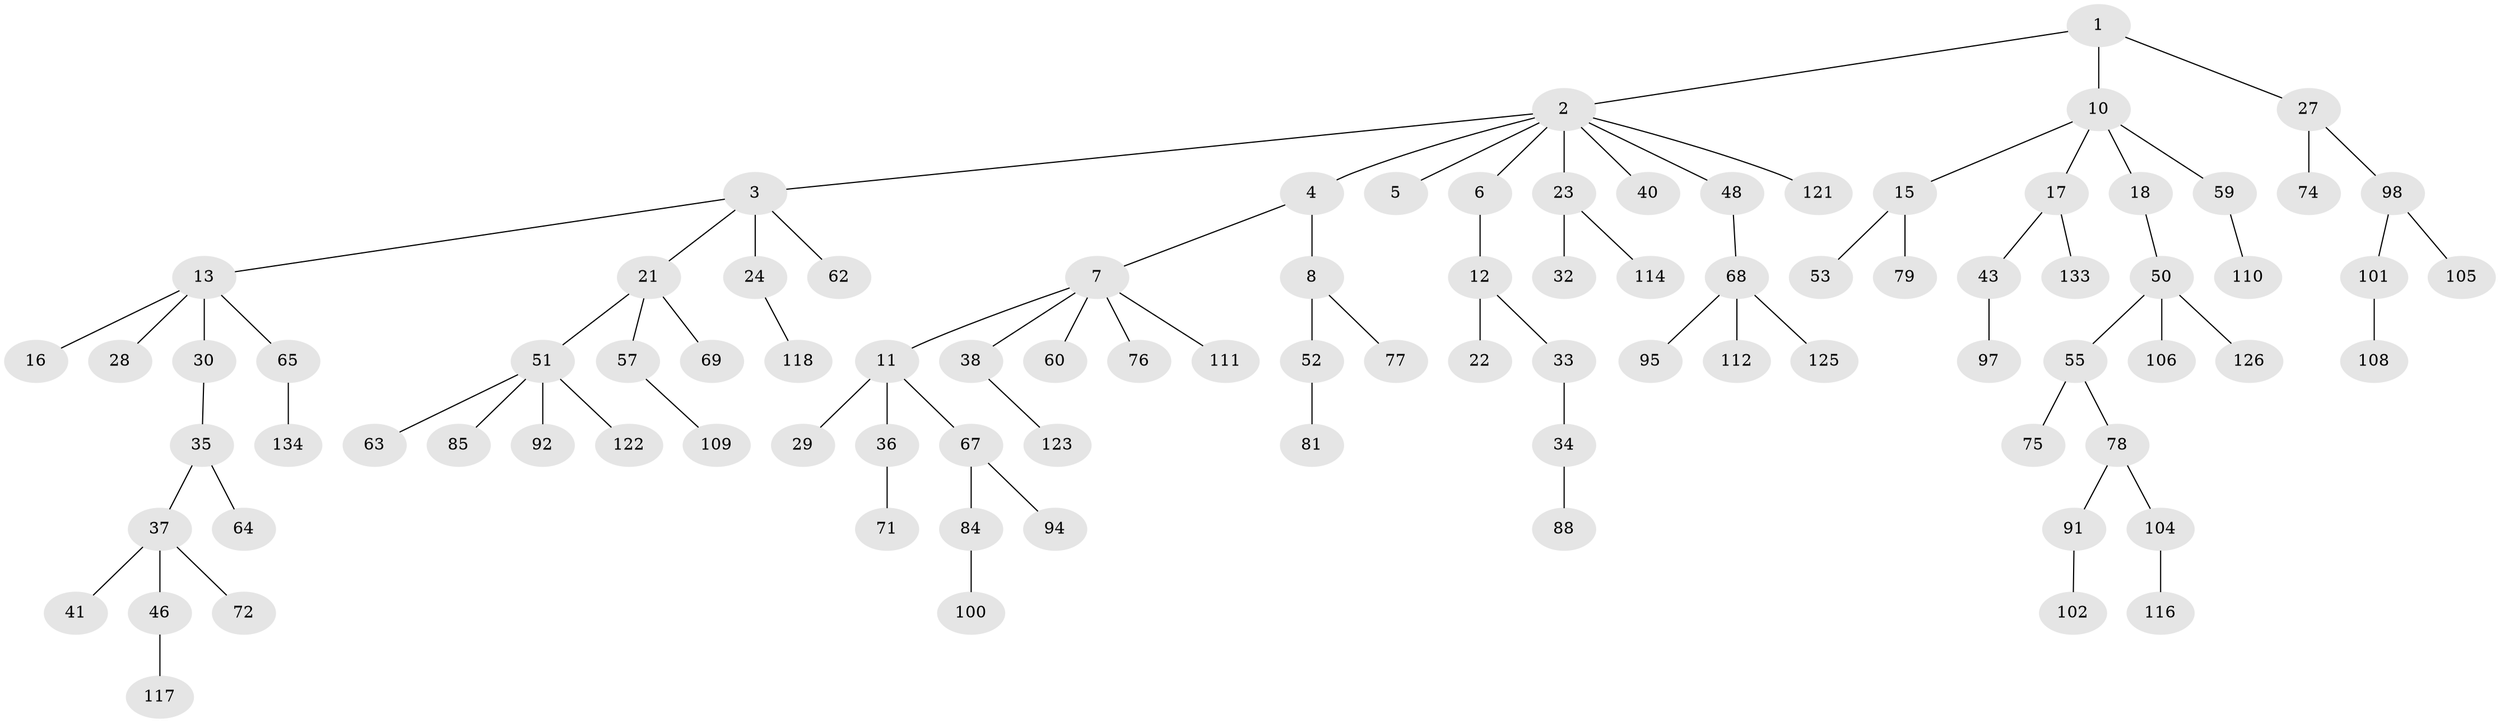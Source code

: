// Generated by graph-tools (version 1.1) at 2025/52/02/27/25 19:52:12]
// undirected, 91 vertices, 90 edges
graph export_dot {
graph [start="1"]
  node [color=gray90,style=filled];
  1 [super="+80"];
  2 [super="+9"];
  3;
  4 [super="+19"];
  5 [super="+26"];
  6;
  7 [super="+14"];
  8 [super="+44"];
  10 [super="+128"];
  11 [super="+73"];
  12 [super="+20"];
  13 [super="+31"];
  15 [super="+39"];
  16 [super="+113"];
  17 [super="+107"];
  18;
  21 [super="+25"];
  22;
  23;
  24 [super="+49"];
  27 [super="+120"];
  28 [super="+61"];
  29;
  30;
  32 [super="+45"];
  33;
  34 [super="+56"];
  35 [super="+58"];
  36 [super="+96"];
  37 [super="+42"];
  38 [super="+103"];
  40;
  41 [super="+47"];
  43 [super="+90"];
  46 [super="+130"];
  48;
  50 [super="+83"];
  51 [super="+54"];
  52;
  53;
  55;
  57 [super="+119"];
  59 [super="+86"];
  60 [super="+66"];
  62;
  63 [super="+87"];
  64 [super="+131"];
  65;
  67 [super="+70"];
  68 [super="+115"];
  69;
  71;
  72;
  74;
  75;
  76 [super="+82"];
  77;
  78 [super="+89"];
  79;
  81 [super="+127"];
  84 [super="+93"];
  85;
  88;
  91 [super="+99"];
  92 [super="+132"];
  94;
  95;
  97;
  98;
  100;
  101;
  102;
  104;
  105;
  106;
  108;
  109;
  110;
  111 [super="+124"];
  112 [super="+129"];
  114;
  116;
  117;
  118;
  121;
  122;
  123;
  125;
  126;
  133;
  134;
  1 -- 2;
  1 -- 10;
  1 -- 27;
  2 -- 3;
  2 -- 4;
  2 -- 5;
  2 -- 6;
  2 -- 23;
  2 -- 48;
  2 -- 121;
  2 -- 40;
  3 -- 13;
  3 -- 21;
  3 -- 24;
  3 -- 62;
  4 -- 7;
  4 -- 8;
  6 -- 12;
  7 -- 11;
  7 -- 60;
  7 -- 76;
  7 -- 111;
  7 -- 38;
  8 -- 52;
  8 -- 77;
  10 -- 15;
  10 -- 17;
  10 -- 18;
  10 -- 59;
  11 -- 29;
  11 -- 36;
  11 -- 67;
  12 -- 22;
  12 -- 33;
  13 -- 16;
  13 -- 28;
  13 -- 30;
  13 -- 65;
  15 -- 53;
  15 -- 79;
  17 -- 43;
  17 -- 133;
  18 -- 50;
  21 -- 51;
  21 -- 69;
  21 -- 57;
  23 -- 32;
  23 -- 114;
  24 -- 118;
  27 -- 74;
  27 -- 98;
  30 -- 35;
  33 -- 34;
  34 -- 88;
  35 -- 37;
  35 -- 64;
  36 -- 71;
  37 -- 41;
  37 -- 72;
  37 -- 46;
  38 -- 123;
  43 -- 97;
  46 -- 117;
  48 -- 68;
  50 -- 55;
  50 -- 126;
  50 -- 106;
  51 -- 63;
  51 -- 85;
  51 -- 92;
  51 -- 122;
  52 -- 81;
  55 -- 75;
  55 -- 78;
  57 -- 109;
  59 -- 110;
  65 -- 134;
  67 -- 84;
  67 -- 94;
  68 -- 95;
  68 -- 112;
  68 -- 125;
  78 -- 91;
  78 -- 104;
  84 -- 100;
  91 -- 102;
  98 -- 101;
  98 -- 105;
  101 -- 108;
  104 -- 116;
}
